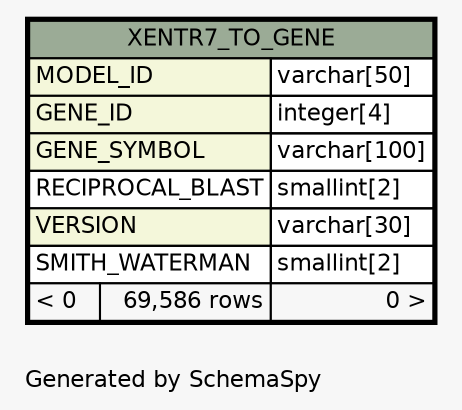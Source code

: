 // dot 2.38.0 on Windows 10 10.0
// SchemaSpy rev Unknown
digraph "oneDegreeRelationshipsDiagram" {
  graph [
    rankdir="RL"
    bgcolor="#f7f7f7"
    label="\nGenerated by SchemaSpy"
    labeljust="l"
    nodesep="0.18"
    ranksep="0.46"
    fontname="Helvetica"
    fontsize="11"
  ];
  node [
    fontname="Helvetica"
    fontsize="11"
    shape="plaintext"
  ];
  edge [
    arrowsize="0.8"
  ];
  "XENTR7_TO_GENE" [
    label=<
    <TABLE BORDER="2" CELLBORDER="1" CELLSPACING="0" BGCOLOR="#ffffff">
      <TR><TD COLSPAN="3" BGCOLOR="#9bab96" ALIGN="CENTER">XENTR7_TO_GENE</TD></TR>
      <TR><TD PORT="MODEL_ID" COLSPAN="2" BGCOLOR="#f4f7da" ALIGN="LEFT">MODEL_ID</TD><TD PORT="MODEL_ID.type" ALIGN="LEFT">varchar[50]</TD></TR>
      <TR><TD PORT="GENE_ID" COLSPAN="2" BGCOLOR="#f4f7da" ALIGN="LEFT">GENE_ID</TD><TD PORT="GENE_ID.type" ALIGN="LEFT">integer[4]</TD></TR>
      <TR><TD PORT="GENE_SYMBOL" COLSPAN="2" BGCOLOR="#f4f7da" ALIGN="LEFT">GENE_SYMBOL</TD><TD PORT="GENE_SYMBOL.type" ALIGN="LEFT">varchar[100]</TD></TR>
      <TR><TD PORT="RECIPROCAL_BLAST" COLSPAN="2" ALIGN="LEFT">RECIPROCAL_BLAST</TD><TD PORT="RECIPROCAL_BLAST.type" ALIGN="LEFT">smallint[2]</TD></TR>
      <TR><TD PORT="VERSION" COLSPAN="2" BGCOLOR="#f4f7da" ALIGN="LEFT">VERSION</TD><TD PORT="VERSION.type" ALIGN="LEFT">varchar[30]</TD></TR>
      <TR><TD PORT="SMITH_WATERMAN" COLSPAN="2" ALIGN="LEFT">SMITH_WATERMAN</TD><TD PORT="SMITH_WATERMAN.type" ALIGN="LEFT">smallint[2]</TD></TR>
      <TR><TD ALIGN="LEFT" BGCOLOR="#f7f7f7">&lt; 0</TD><TD ALIGN="RIGHT" BGCOLOR="#f7f7f7">69,586 rows</TD><TD ALIGN="RIGHT" BGCOLOR="#f7f7f7">0 &gt;</TD></TR>
    </TABLE>>
    URL="XENTR7_TO_GENE.html"
    tooltip="XENTR7_TO_GENE"
  ];
}
